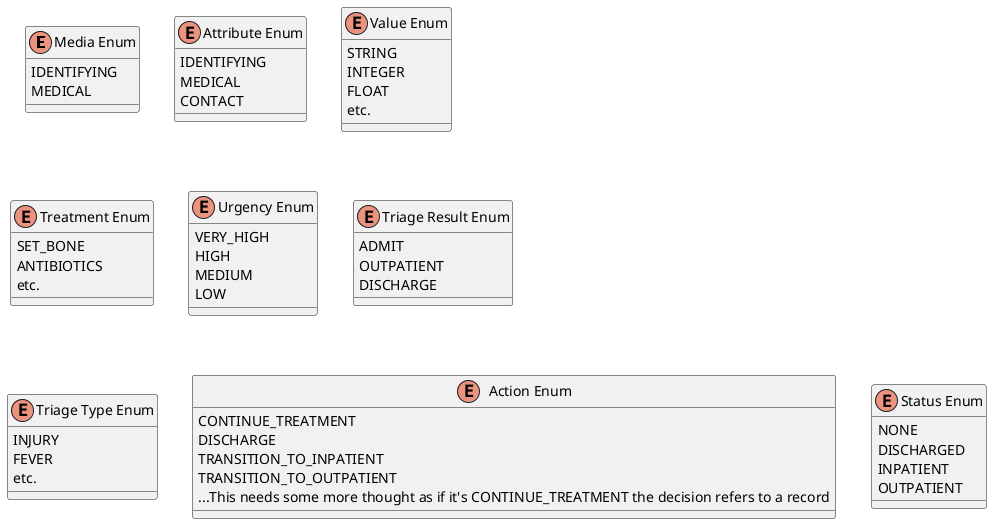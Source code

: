 @startuml

enum "Media Enum" as MediaEnum {
  IDENTIFYING
  MEDICAL
}
enum "Attribute Enum" as AttributeEnum {
  IDENTIFYING
  MEDICAL
  CONTACT 
}
enum "Value Enum" as ValueEnum {
  STRING
  INTEGER
  FLOAT
  etc.
}
enum "Treatment Enum" as TreatmentEnum {
  SET_BONE
  ANTIBIOTICS
  etc.
}
enum "Urgency Enum" as UrgencyEnum {
  VERY_HIGH
  HIGH
  MEDIUM
  LOW
}
enum "Triage Result Enum" as TriageResultEnum {
  ADMIT
  OUTPATIENT
  DISCHARGE
}
enum "Triage Type Enum" as TriageTypeEnum {
  INJURY
  FEVER
  etc.
}
enum "Action Enum" as ActionEnum {
  CONTINUE_TREATMENT
  DISCHARGE
  TRANSITION_TO_INPATIENT 
  TRANSITION_TO_OUTPATIENT
  ...This needs some more thought as if it's CONTINUE_TREATMENT the decision refers to a record
}
enum "Status Enum" as StatusEnum {
  NONE
  DISCHARGED
  INPATIENT
  OUTPATIENT
}
@enduml
